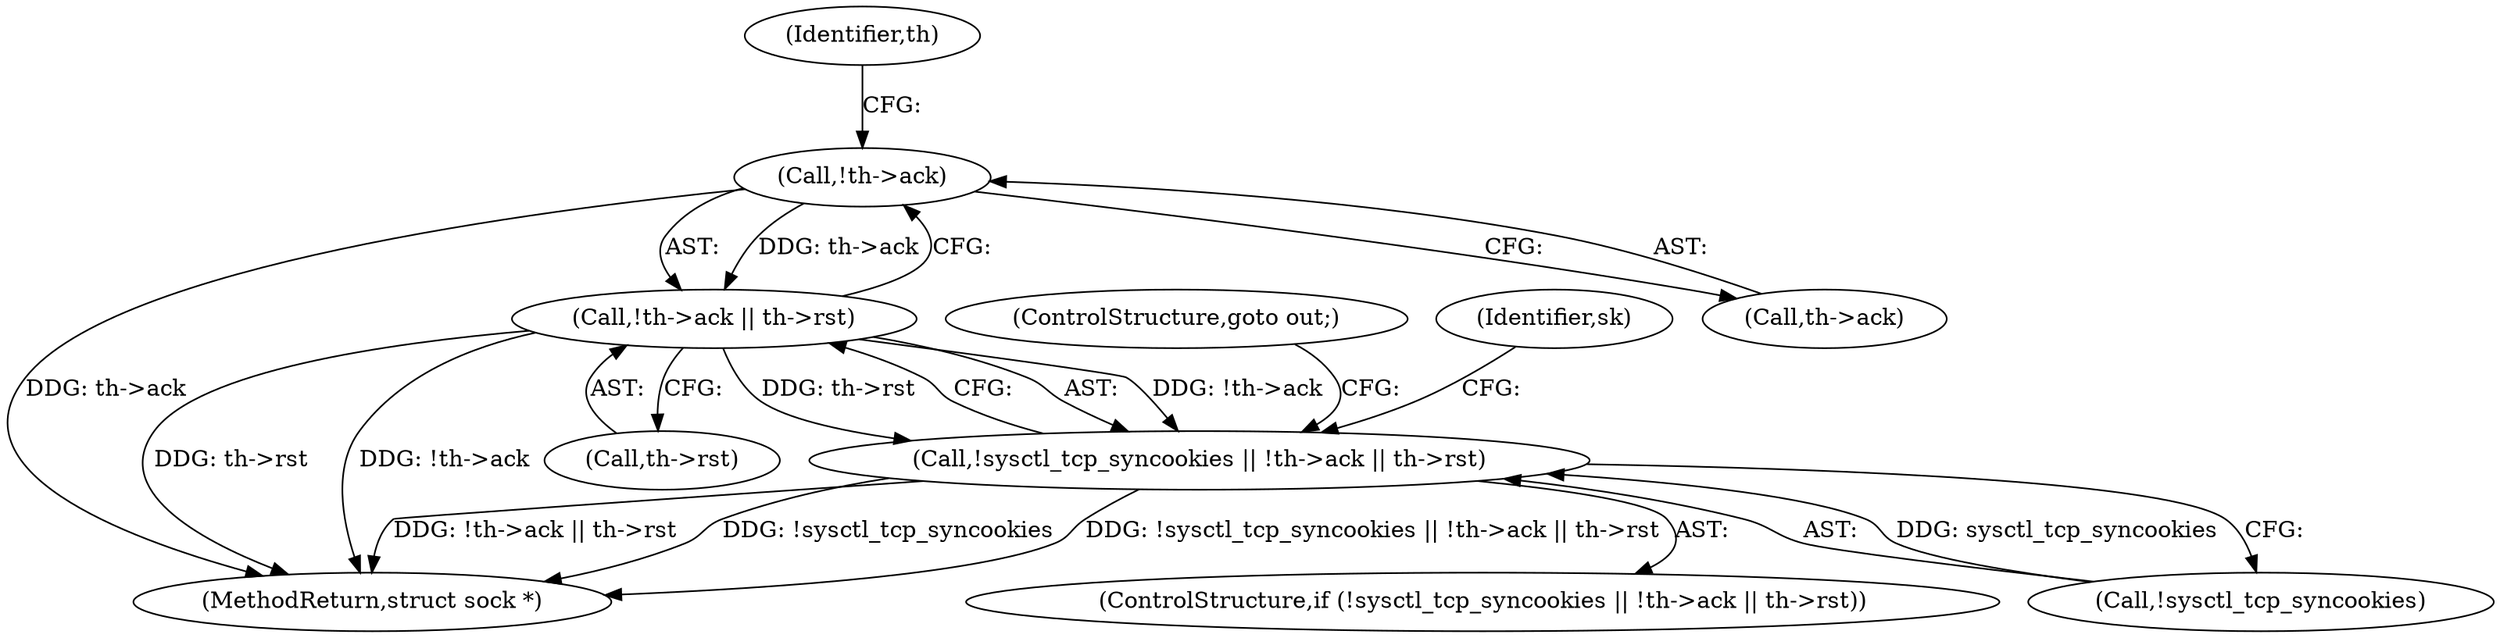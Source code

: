 digraph "0_linux_45f6fad84cc305103b28d73482b344d7f5b76f39_14@pointer" {
"1000147" [label="(Call,!th->ack)"];
"1000146" [label="(Call,!th->ack || th->rst)"];
"1000143" [label="(Call,!sysctl_tcp_syncookies || !th->ack || th->rst)"];
"1000147" [label="(Call,!th->ack)"];
"1000152" [label="(Identifier,th)"];
"1000144" [label="(Call,!sysctl_tcp_syncookies)"];
"1000560" [label="(MethodReturn,struct sock *)"];
"1000148" [label="(Call,th->ack)"];
"1000142" [label="(ControlStructure,if (!sysctl_tcp_syncookies || !th->ack || th->rst))"];
"1000154" [label="(ControlStructure,goto out;)"];
"1000143" [label="(Call,!sysctl_tcp_syncookies || !th->ack || th->rst)"];
"1000146" [label="(Call,!th->ack || th->rst)"];
"1000151" [label="(Call,th->rst)"];
"1000157" [label="(Identifier,sk)"];
"1000147" -> "1000146"  [label="AST: "];
"1000147" -> "1000148"  [label="CFG: "];
"1000148" -> "1000147"  [label="AST: "];
"1000152" -> "1000147"  [label="CFG: "];
"1000146" -> "1000147"  [label="CFG: "];
"1000147" -> "1000560"  [label="DDG: th->ack"];
"1000147" -> "1000146"  [label="DDG: th->ack"];
"1000146" -> "1000143"  [label="AST: "];
"1000146" -> "1000151"  [label="CFG: "];
"1000151" -> "1000146"  [label="AST: "];
"1000143" -> "1000146"  [label="CFG: "];
"1000146" -> "1000560"  [label="DDG: th->rst"];
"1000146" -> "1000560"  [label="DDG: !th->ack"];
"1000146" -> "1000143"  [label="DDG: !th->ack"];
"1000146" -> "1000143"  [label="DDG: th->rst"];
"1000143" -> "1000142"  [label="AST: "];
"1000143" -> "1000144"  [label="CFG: "];
"1000144" -> "1000143"  [label="AST: "];
"1000154" -> "1000143"  [label="CFG: "];
"1000157" -> "1000143"  [label="CFG: "];
"1000143" -> "1000560"  [label="DDG: !sysctl_tcp_syncookies"];
"1000143" -> "1000560"  [label="DDG: !sysctl_tcp_syncookies || !th->ack || th->rst"];
"1000143" -> "1000560"  [label="DDG: !th->ack || th->rst"];
"1000144" -> "1000143"  [label="DDG: sysctl_tcp_syncookies"];
}
